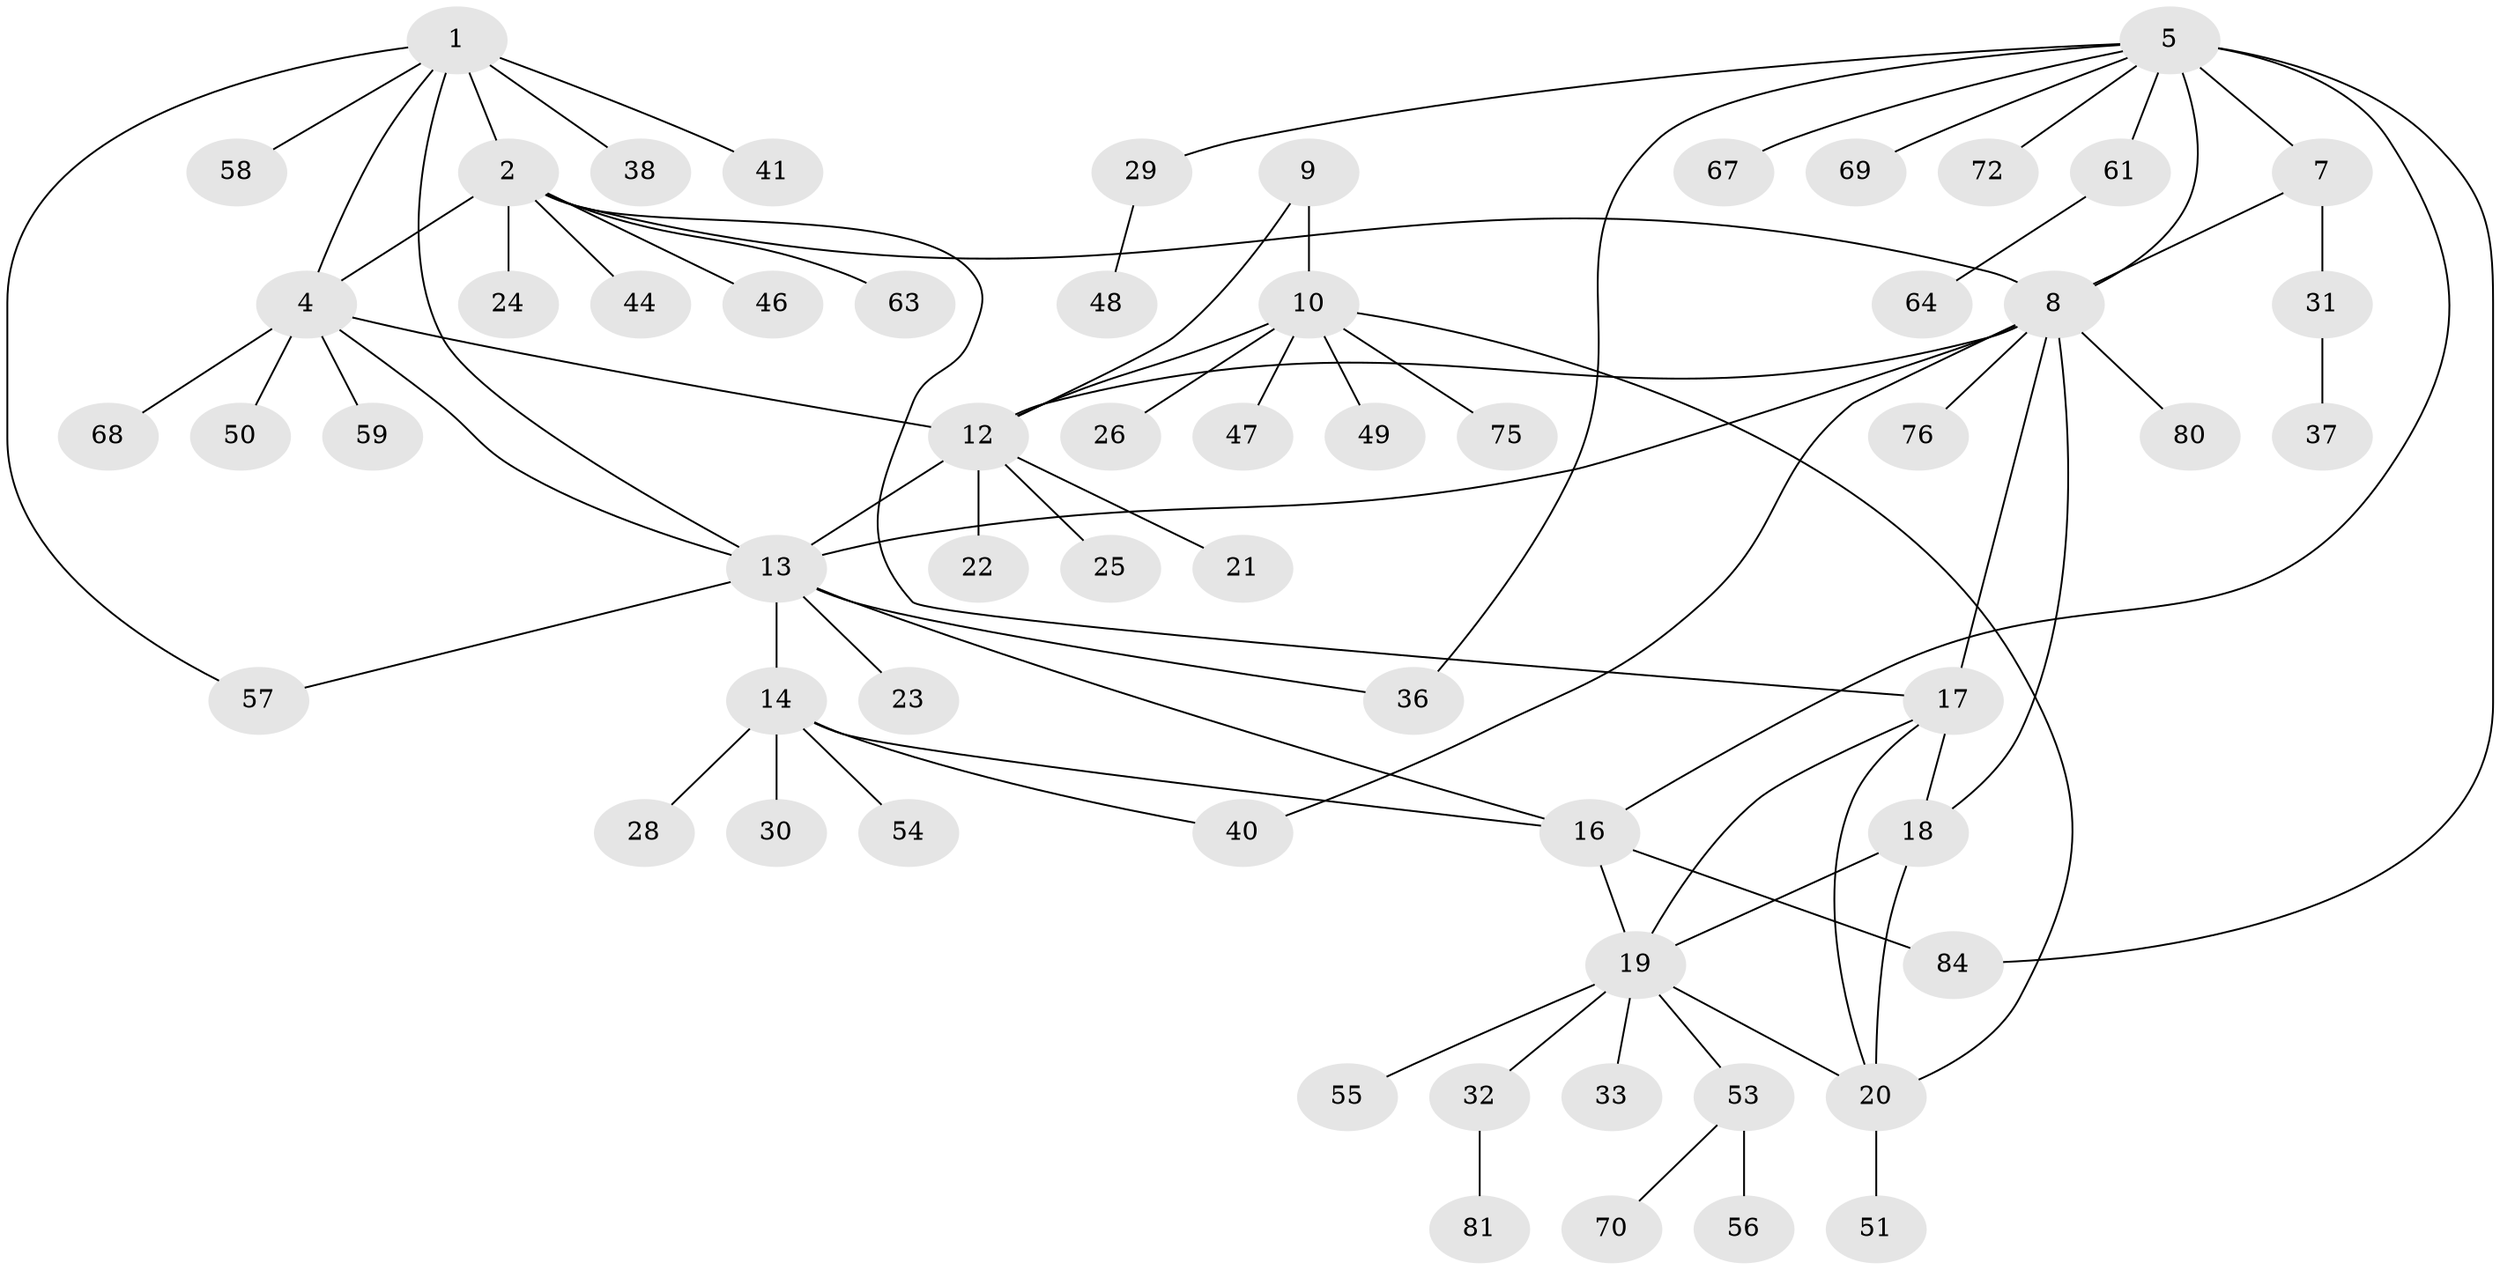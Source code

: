 // Generated by graph-tools (version 1.1) at 2025/52/02/27/25 19:52:16]
// undirected, 60 vertices, 79 edges
graph export_dot {
graph [start="1"]
  node [color=gray90,style=filled];
  1 [super="+52"];
  2 [super="+3"];
  4 [super="+27"];
  5 [super="+6"];
  7 [super="+79"];
  8 [super="+83"];
  9;
  10 [super="+11"];
  12 [super="+34"];
  13 [super="+15"];
  14 [super="+42"];
  16 [super="+60"];
  17 [super="+43"];
  18 [super="+39"];
  19 [super="+65"];
  20 [super="+35"];
  21;
  22;
  23 [super="+66"];
  24;
  25;
  26;
  28;
  29;
  30;
  31;
  32 [super="+45"];
  33;
  36;
  37 [super="+62"];
  38 [super="+82"];
  40;
  41;
  44 [super="+77"];
  46;
  47;
  48;
  49 [super="+71"];
  50;
  51;
  53;
  54;
  55;
  56 [super="+73"];
  57;
  58;
  59;
  61 [super="+78"];
  63 [super="+74"];
  64;
  67;
  68;
  69;
  70;
  72;
  75;
  76;
  80;
  81;
  84;
  1 -- 2 [weight=2];
  1 -- 4;
  1 -- 38;
  1 -- 41;
  1 -- 57;
  1 -- 58;
  1 -- 13;
  2 -- 4 [weight=2];
  2 -- 8;
  2 -- 24;
  2 -- 63;
  2 -- 17;
  2 -- 44;
  2 -- 46;
  4 -- 12;
  4 -- 13;
  4 -- 50;
  4 -- 59;
  4 -- 68;
  5 -- 7 [weight=2];
  5 -- 8 [weight=2];
  5 -- 61;
  5 -- 69;
  5 -- 67;
  5 -- 36;
  5 -- 72;
  5 -- 84;
  5 -- 29;
  5 -- 16;
  7 -- 8;
  7 -- 31;
  8 -- 12;
  8 -- 13;
  8 -- 17;
  8 -- 76;
  8 -- 80;
  8 -- 18;
  8 -- 40;
  9 -- 10 [weight=2];
  9 -- 12;
  10 -- 12 [weight=2];
  10 -- 20;
  10 -- 75;
  10 -- 49;
  10 -- 26;
  10 -- 47;
  12 -- 21;
  12 -- 22;
  12 -- 25;
  12 -- 13;
  13 -- 14 [weight=2];
  13 -- 16 [weight=2];
  13 -- 36;
  13 -- 23;
  13 -- 57;
  14 -- 16;
  14 -- 28;
  14 -- 30;
  14 -- 40;
  14 -- 54;
  16 -- 19;
  16 -- 84;
  17 -- 18;
  17 -- 19;
  17 -- 20;
  18 -- 19;
  18 -- 20;
  19 -- 20;
  19 -- 32;
  19 -- 33;
  19 -- 53;
  19 -- 55;
  20 -- 51;
  29 -- 48;
  31 -- 37;
  32 -- 81;
  53 -- 56;
  53 -- 70;
  61 -- 64;
}
